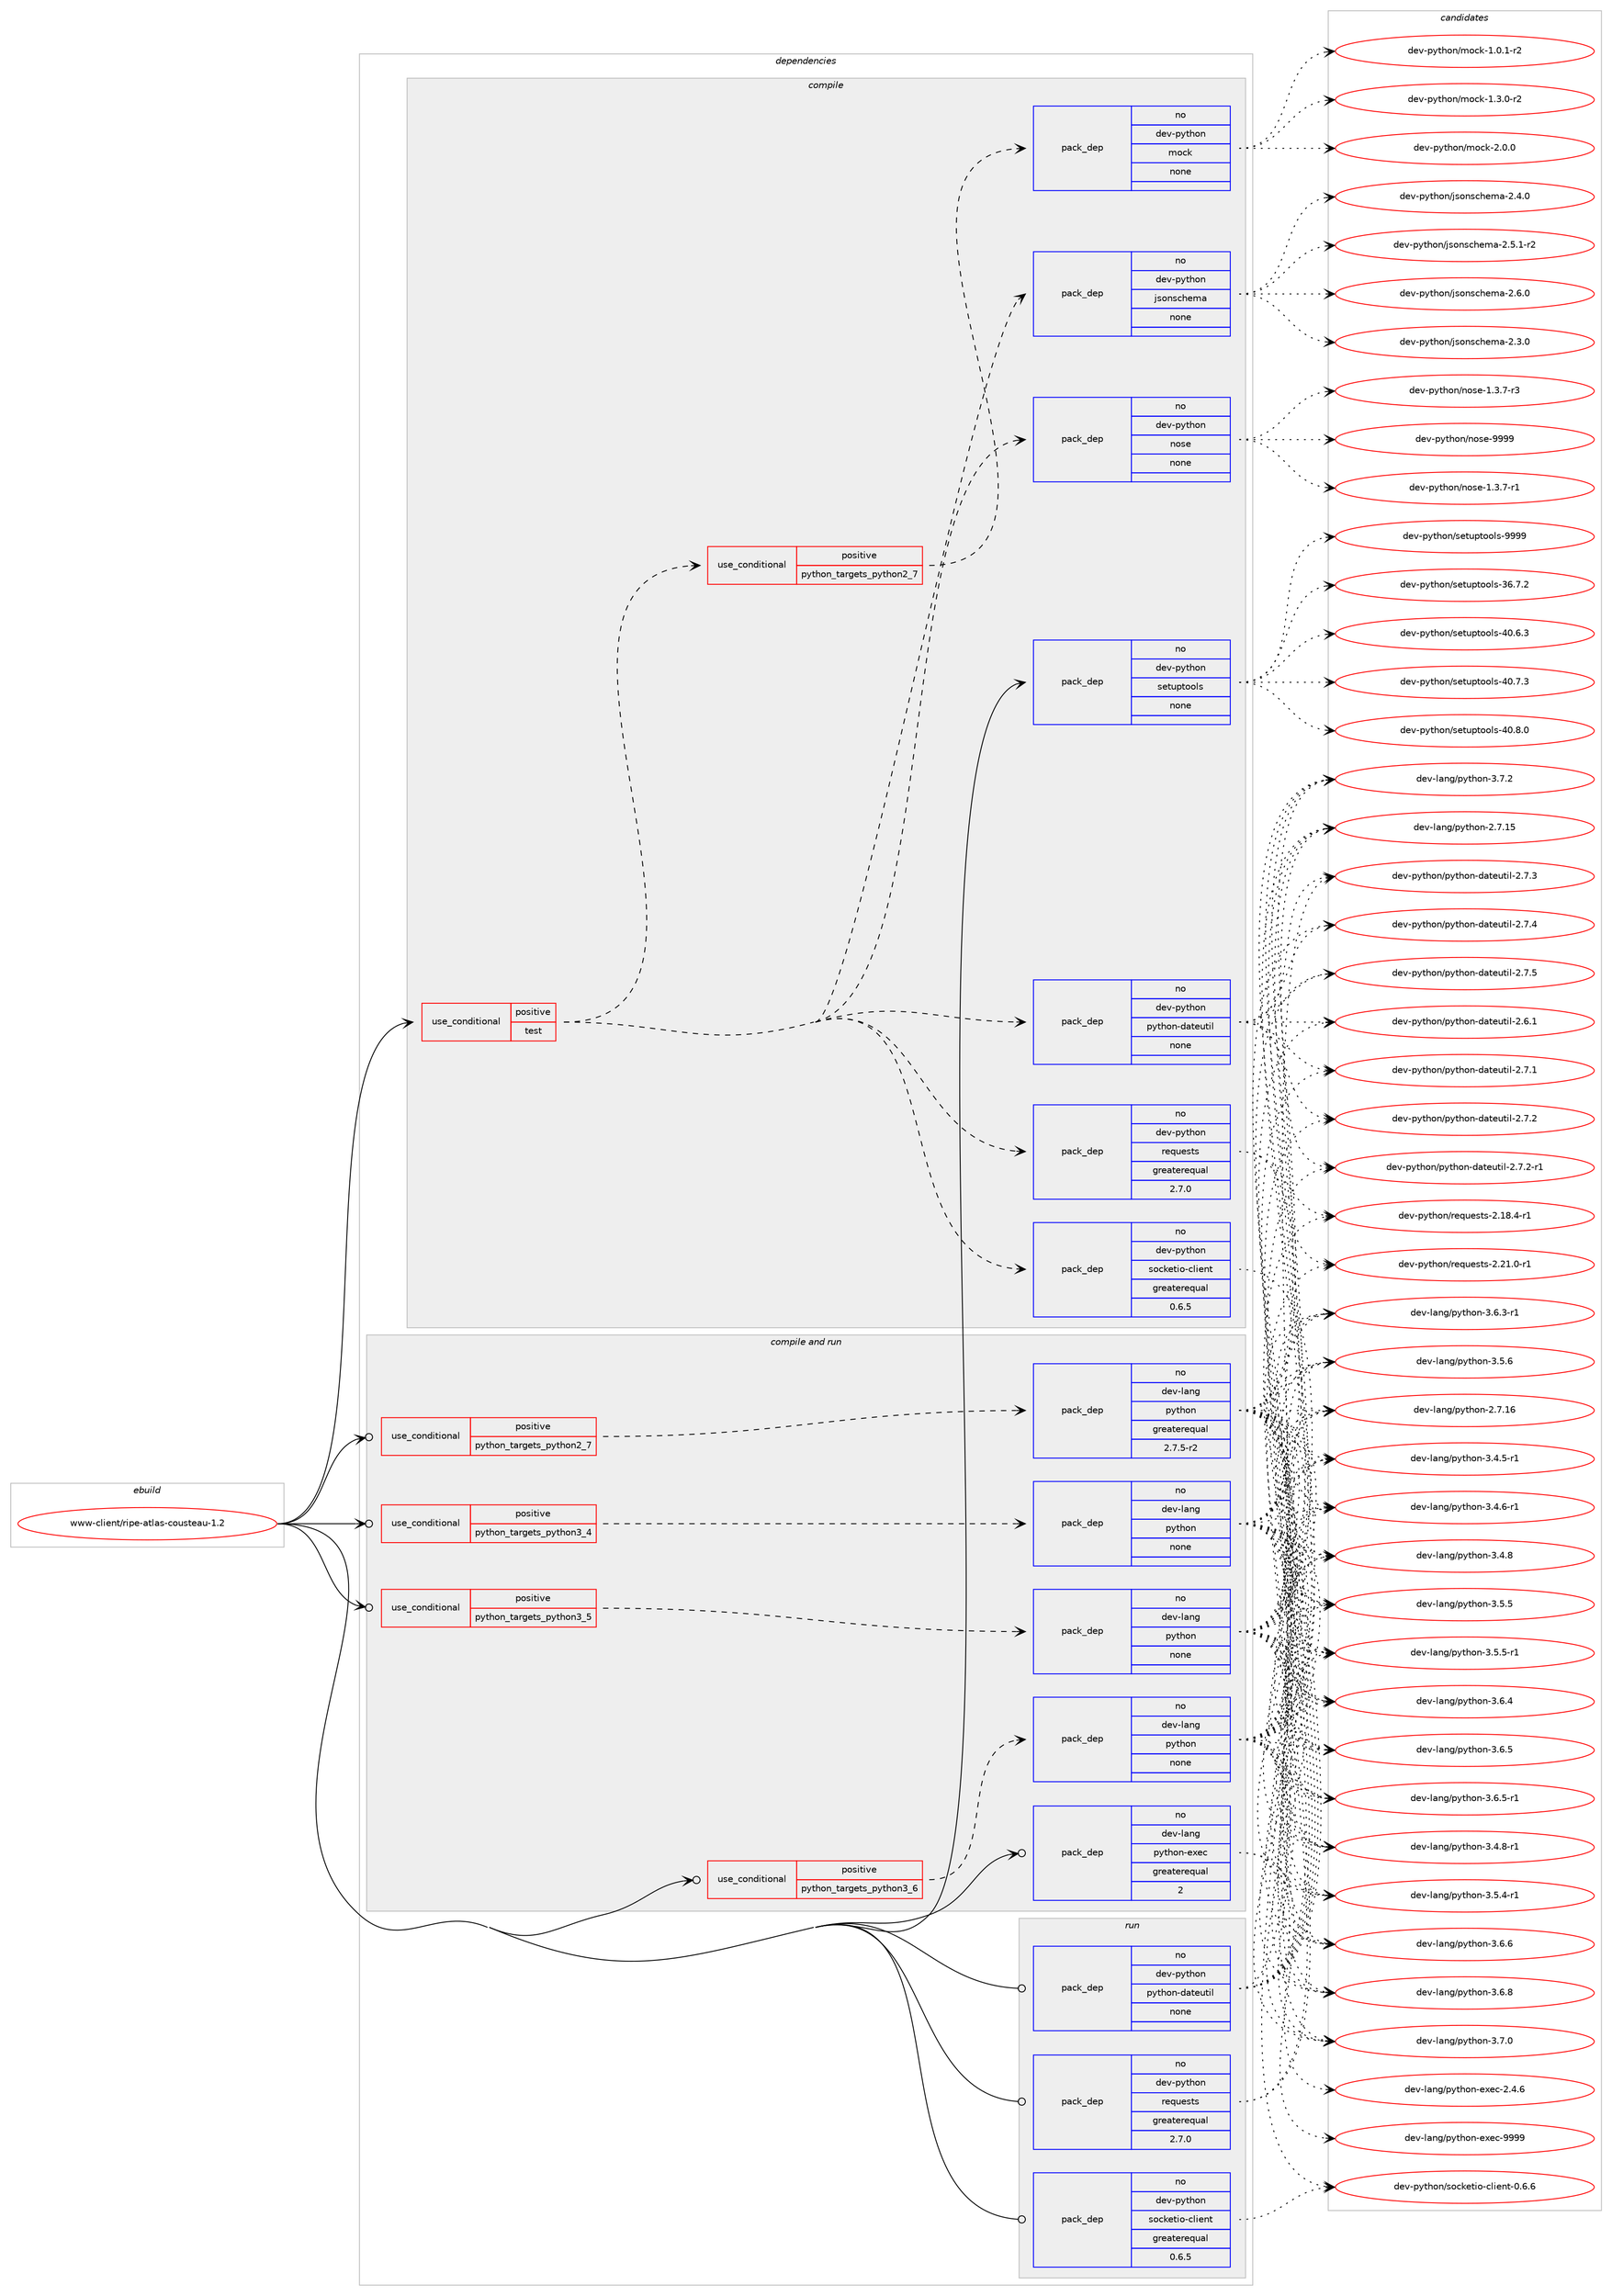 digraph prolog {

# *************
# Graph options
# *************

newrank=true;
concentrate=true;
compound=true;
graph [rankdir=LR,fontname=Helvetica,fontsize=10,ranksep=1.5];#, ranksep=2.5, nodesep=0.2];
edge  [arrowhead=vee];
node  [fontname=Helvetica,fontsize=10];

# **********
# The ebuild
# **********

subgraph cluster_leftcol {
color=gray;
rank=same;
label=<<i>ebuild</i>>;
id [label="www-client/ripe-atlas-cousteau-1.2", color=red, width=4, href="../www-client/ripe-atlas-cousteau-1.2.svg"];
}

# ****************
# The dependencies
# ****************

subgraph cluster_midcol {
color=gray;
label=<<i>dependencies</i>>;
subgraph cluster_compile {
fillcolor="#eeeeee";
style=filled;
label=<<i>compile</i>>;
subgraph cond464135 {
dependency1749591 [label=<<TABLE BORDER="0" CELLBORDER="1" CELLSPACING="0" CELLPADDING="4"><TR><TD ROWSPAN="3" CELLPADDING="10">use_conditional</TD></TR><TR><TD>positive</TD></TR><TR><TD>test</TD></TR></TABLE>>, shape=none, color=red];
subgraph pack1256195 {
dependency1749592 [label=<<TABLE BORDER="0" CELLBORDER="1" CELLSPACING="0" CELLPADDING="4" WIDTH="220"><TR><TD ROWSPAN="6" CELLPADDING="30">pack_dep</TD></TR><TR><TD WIDTH="110">no</TD></TR><TR><TD>dev-python</TD></TR><TR><TD>socketio-client</TD></TR><TR><TD>greaterequal</TD></TR><TR><TD>0.6.5</TD></TR></TABLE>>, shape=none, color=blue];
}
dependency1749591:e -> dependency1749592:w [weight=20,style="dashed",arrowhead="vee"];
subgraph pack1256196 {
dependency1749593 [label=<<TABLE BORDER="0" CELLBORDER="1" CELLSPACING="0" CELLPADDING="4" WIDTH="220"><TR><TD ROWSPAN="6" CELLPADDING="30">pack_dep</TD></TR><TR><TD WIDTH="110">no</TD></TR><TR><TD>dev-python</TD></TR><TR><TD>requests</TD></TR><TR><TD>greaterequal</TD></TR><TR><TD>2.7.0</TD></TR></TABLE>>, shape=none, color=blue];
}
dependency1749591:e -> dependency1749593:w [weight=20,style="dashed",arrowhead="vee"];
subgraph pack1256197 {
dependency1749594 [label=<<TABLE BORDER="0" CELLBORDER="1" CELLSPACING="0" CELLPADDING="4" WIDTH="220"><TR><TD ROWSPAN="6" CELLPADDING="30">pack_dep</TD></TR><TR><TD WIDTH="110">no</TD></TR><TR><TD>dev-python</TD></TR><TR><TD>python-dateutil</TD></TR><TR><TD>none</TD></TR><TR><TD></TD></TR></TABLE>>, shape=none, color=blue];
}
dependency1749591:e -> dependency1749594:w [weight=20,style="dashed",arrowhead="vee"];
subgraph pack1256198 {
dependency1749595 [label=<<TABLE BORDER="0" CELLBORDER="1" CELLSPACING="0" CELLPADDING="4" WIDTH="220"><TR><TD ROWSPAN="6" CELLPADDING="30">pack_dep</TD></TR><TR><TD WIDTH="110">no</TD></TR><TR><TD>dev-python</TD></TR><TR><TD>nose</TD></TR><TR><TD>none</TD></TR><TR><TD></TD></TR></TABLE>>, shape=none, color=blue];
}
dependency1749591:e -> dependency1749595:w [weight=20,style="dashed",arrowhead="vee"];
subgraph pack1256199 {
dependency1749596 [label=<<TABLE BORDER="0" CELLBORDER="1" CELLSPACING="0" CELLPADDING="4" WIDTH="220"><TR><TD ROWSPAN="6" CELLPADDING="30">pack_dep</TD></TR><TR><TD WIDTH="110">no</TD></TR><TR><TD>dev-python</TD></TR><TR><TD>jsonschema</TD></TR><TR><TD>none</TD></TR><TR><TD></TD></TR></TABLE>>, shape=none, color=blue];
}
dependency1749591:e -> dependency1749596:w [weight=20,style="dashed",arrowhead="vee"];
subgraph cond464136 {
dependency1749597 [label=<<TABLE BORDER="0" CELLBORDER="1" CELLSPACING="0" CELLPADDING="4"><TR><TD ROWSPAN="3" CELLPADDING="10">use_conditional</TD></TR><TR><TD>positive</TD></TR><TR><TD>python_targets_python2_7</TD></TR></TABLE>>, shape=none, color=red];
subgraph pack1256200 {
dependency1749598 [label=<<TABLE BORDER="0" CELLBORDER="1" CELLSPACING="0" CELLPADDING="4" WIDTH="220"><TR><TD ROWSPAN="6" CELLPADDING="30">pack_dep</TD></TR><TR><TD WIDTH="110">no</TD></TR><TR><TD>dev-python</TD></TR><TR><TD>mock</TD></TR><TR><TD>none</TD></TR><TR><TD></TD></TR></TABLE>>, shape=none, color=blue];
}
dependency1749597:e -> dependency1749598:w [weight=20,style="dashed",arrowhead="vee"];
}
dependency1749591:e -> dependency1749597:w [weight=20,style="dashed",arrowhead="vee"];
}
id:e -> dependency1749591:w [weight=20,style="solid",arrowhead="vee"];
subgraph pack1256201 {
dependency1749599 [label=<<TABLE BORDER="0" CELLBORDER="1" CELLSPACING="0" CELLPADDING="4" WIDTH="220"><TR><TD ROWSPAN="6" CELLPADDING="30">pack_dep</TD></TR><TR><TD WIDTH="110">no</TD></TR><TR><TD>dev-python</TD></TR><TR><TD>setuptools</TD></TR><TR><TD>none</TD></TR><TR><TD></TD></TR></TABLE>>, shape=none, color=blue];
}
id:e -> dependency1749599:w [weight=20,style="solid",arrowhead="vee"];
}
subgraph cluster_compileandrun {
fillcolor="#eeeeee";
style=filled;
label=<<i>compile and run</i>>;
subgraph cond464137 {
dependency1749600 [label=<<TABLE BORDER="0" CELLBORDER="1" CELLSPACING="0" CELLPADDING="4"><TR><TD ROWSPAN="3" CELLPADDING="10">use_conditional</TD></TR><TR><TD>positive</TD></TR><TR><TD>python_targets_python2_7</TD></TR></TABLE>>, shape=none, color=red];
subgraph pack1256202 {
dependency1749601 [label=<<TABLE BORDER="0" CELLBORDER="1" CELLSPACING="0" CELLPADDING="4" WIDTH="220"><TR><TD ROWSPAN="6" CELLPADDING="30">pack_dep</TD></TR><TR><TD WIDTH="110">no</TD></TR><TR><TD>dev-lang</TD></TR><TR><TD>python</TD></TR><TR><TD>greaterequal</TD></TR><TR><TD>2.7.5-r2</TD></TR></TABLE>>, shape=none, color=blue];
}
dependency1749600:e -> dependency1749601:w [weight=20,style="dashed",arrowhead="vee"];
}
id:e -> dependency1749600:w [weight=20,style="solid",arrowhead="odotvee"];
subgraph cond464138 {
dependency1749602 [label=<<TABLE BORDER="0" CELLBORDER="1" CELLSPACING="0" CELLPADDING="4"><TR><TD ROWSPAN="3" CELLPADDING="10">use_conditional</TD></TR><TR><TD>positive</TD></TR><TR><TD>python_targets_python3_4</TD></TR></TABLE>>, shape=none, color=red];
subgraph pack1256203 {
dependency1749603 [label=<<TABLE BORDER="0" CELLBORDER="1" CELLSPACING="0" CELLPADDING="4" WIDTH="220"><TR><TD ROWSPAN="6" CELLPADDING="30">pack_dep</TD></TR><TR><TD WIDTH="110">no</TD></TR><TR><TD>dev-lang</TD></TR><TR><TD>python</TD></TR><TR><TD>none</TD></TR><TR><TD></TD></TR></TABLE>>, shape=none, color=blue];
}
dependency1749602:e -> dependency1749603:w [weight=20,style="dashed",arrowhead="vee"];
}
id:e -> dependency1749602:w [weight=20,style="solid",arrowhead="odotvee"];
subgraph cond464139 {
dependency1749604 [label=<<TABLE BORDER="0" CELLBORDER="1" CELLSPACING="0" CELLPADDING="4"><TR><TD ROWSPAN="3" CELLPADDING="10">use_conditional</TD></TR><TR><TD>positive</TD></TR><TR><TD>python_targets_python3_5</TD></TR></TABLE>>, shape=none, color=red];
subgraph pack1256204 {
dependency1749605 [label=<<TABLE BORDER="0" CELLBORDER="1" CELLSPACING="0" CELLPADDING="4" WIDTH="220"><TR><TD ROWSPAN="6" CELLPADDING="30">pack_dep</TD></TR><TR><TD WIDTH="110">no</TD></TR><TR><TD>dev-lang</TD></TR><TR><TD>python</TD></TR><TR><TD>none</TD></TR><TR><TD></TD></TR></TABLE>>, shape=none, color=blue];
}
dependency1749604:e -> dependency1749605:w [weight=20,style="dashed",arrowhead="vee"];
}
id:e -> dependency1749604:w [weight=20,style="solid",arrowhead="odotvee"];
subgraph cond464140 {
dependency1749606 [label=<<TABLE BORDER="0" CELLBORDER="1" CELLSPACING="0" CELLPADDING="4"><TR><TD ROWSPAN="3" CELLPADDING="10">use_conditional</TD></TR><TR><TD>positive</TD></TR><TR><TD>python_targets_python3_6</TD></TR></TABLE>>, shape=none, color=red];
subgraph pack1256205 {
dependency1749607 [label=<<TABLE BORDER="0" CELLBORDER="1" CELLSPACING="0" CELLPADDING="4" WIDTH="220"><TR><TD ROWSPAN="6" CELLPADDING="30">pack_dep</TD></TR><TR><TD WIDTH="110">no</TD></TR><TR><TD>dev-lang</TD></TR><TR><TD>python</TD></TR><TR><TD>none</TD></TR><TR><TD></TD></TR></TABLE>>, shape=none, color=blue];
}
dependency1749606:e -> dependency1749607:w [weight=20,style="dashed",arrowhead="vee"];
}
id:e -> dependency1749606:w [weight=20,style="solid",arrowhead="odotvee"];
subgraph pack1256206 {
dependency1749608 [label=<<TABLE BORDER="0" CELLBORDER="1" CELLSPACING="0" CELLPADDING="4" WIDTH="220"><TR><TD ROWSPAN="6" CELLPADDING="30">pack_dep</TD></TR><TR><TD WIDTH="110">no</TD></TR><TR><TD>dev-lang</TD></TR><TR><TD>python-exec</TD></TR><TR><TD>greaterequal</TD></TR><TR><TD>2</TD></TR></TABLE>>, shape=none, color=blue];
}
id:e -> dependency1749608:w [weight=20,style="solid",arrowhead="odotvee"];
}
subgraph cluster_run {
fillcolor="#eeeeee";
style=filled;
label=<<i>run</i>>;
subgraph pack1256207 {
dependency1749609 [label=<<TABLE BORDER="0" CELLBORDER="1" CELLSPACING="0" CELLPADDING="4" WIDTH="220"><TR><TD ROWSPAN="6" CELLPADDING="30">pack_dep</TD></TR><TR><TD WIDTH="110">no</TD></TR><TR><TD>dev-python</TD></TR><TR><TD>python-dateutil</TD></TR><TR><TD>none</TD></TR><TR><TD></TD></TR></TABLE>>, shape=none, color=blue];
}
id:e -> dependency1749609:w [weight=20,style="solid",arrowhead="odot"];
subgraph pack1256208 {
dependency1749610 [label=<<TABLE BORDER="0" CELLBORDER="1" CELLSPACING="0" CELLPADDING="4" WIDTH="220"><TR><TD ROWSPAN="6" CELLPADDING="30">pack_dep</TD></TR><TR><TD WIDTH="110">no</TD></TR><TR><TD>dev-python</TD></TR><TR><TD>requests</TD></TR><TR><TD>greaterequal</TD></TR><TR><TD>2.7.0</TD></TR></TABLE>>, shape=none, color=blue];
}
id:e -> dependency1749610:w [weight=20,style="solid",arrowhead="odot"];
subgraph pack1256209 {
dependency1749611 [label=<<TABLE BORDER="0" CELLBORDER="1" CELLSPACING="0" CELLPADDING="4" WIDTH="220"><TR><TD ROWSPAN="6" CELLPADDING="30">pack_dep</TD></TR><TR><TD WIDTH="110">no</TD></TR><TR><TD>dev-python</TD></TR><TR><TD>socketio-client</TD></TR><TR><TD>greaterequal</TD></TR><TR><TD>0.6.5</TD></TR></TABLE>>, shape=none, color=blue];
}
id:e -> dependency1749611:w [weight=20,style="solid",arrowhead="odot"];
}
}

# **************
# The candidates
# **************

subgraph cluster_choices {
rank=same;
color=gray;
label=<<i>candidates</i>>;

subgraph choice1256195 {
color=black;
nodesep=1;
choice1001011184511212111610411111047115111991071011161051114599108105101110116454846544654 [label="dev-python/socketio-client-0.6.6", color=red, width=4,href="../dev-python/socketio-client-0.6.6.svg"];
dependency1749592:e -> choice1001011184511212111610411111047115111991071011161051114599108105101110116454846544654:w [style=dotted,weight="100"];
}
subgraph choice1256196 {
color=black;
nodesep=1;
choice1001011184511212111610411111047114101113117101115116115455046495646524511449 [label="dev-python/requests-2.18.4-r1", color=red, width=4,href="../dev-python/requests-2.18.4-r1.svg"];
choice1001011184511212111610411111047114101113117101115116115455046504946484511449 [label="dev-python/requests-2.21.0-r1", color=red, width=4,href="../dev-python/requests-2.21.0-r1.svg"];
dependency1749593:e -> choice1001011184511212111610411111047114101113117101115116115455046495646524511449:w [style=dotted,weight="100"];
dependency1749593:e -> choice1001011184511212111610411111047114101113117101115116115455046504946484511449:w [style=dotted,weight="100"];
}
subgraph choice1256197 {
color=black;
nodesep=1;
choice10010111845112121116104111110471121211161041111104510097116101117116105108455046544649 [label="dev-python/python-dateutil-2.6.1", color=red, width=4,href="../dev-python/python-dateutil-2.6.1.svg"];
choice10010111845112121116104111110471121211161041111104510097116101117116105108455046554649 [label="dev-python/python-dateutil-2.7.1", color=red, width=4,href="../dev-python/python-dateutil-2.7.1.svg"];
choice10010111845112121116104111110471121211161041111104510097116101117116105108455046554650 [label="dev-python/python-dateutil-2.7.2", color=red, width=4,href="../dev-python/python-dateutil-2.7.2.svg"];
choice100101118451121211161041111104711212111610411111045100971161011171161051084550465546504511449 [label="dev-python/python-dateutil-2.7.2-r1", color=red, width=4,href="../dev-python/python-dateutil-2.7.2-r1.svg"];
choice10010111845112121116104111110471121211161041111104510097116101117116105108455046554651 [label="dev-python/python-dateutil-2.7.3", color=red, width=4,href="../dev-python/python-dateutil-2.7.3.svg"];
choice10010111845112121116104111110471121211161041111104510097116101117116105108455046554652 [label="dev-python/python-dateutil-2.7.4", color=red, width=4,href="../dev-python/python-dateutil-2.7.4.svg"];
choice10010111845112121116104111110471121211161041111104510097116101117116105108455046554653 [label="dev-python/python-dateutil-2.7.5", color=red, width=4,href="../dev-python/python-dateutil-2.7.5.svg"];
dependency1749594:e -> choice10010111845112121116104111110471121211161041111104510097116101117116105108455046544649:w [style=dotted,weight="100"];
dependency1749594:e -> choice10010111845112121116104111110471121211161041111104510097116101117116105108455046554649:w [style=dotted,weight="100"];
dependency1749594:e -> choice10010111845112121116104111110471121211161041111104510097116101117116105108455046554650:w [style=dotted,weight="100"];
dependency1749594:e -> choice100101118451121211161041111104711212111610411111045100971161011171161051084550465546504511449:w [style=dotted,weight="100"];
dependency1749594:e -> choice10010111845112121116104111110471121211161041111104510097116101117116105108455046554651:w [style=dotted,weight="100"];
dependency1749594:e -> choice10010111845112121116104111110471121211161041111104510097116101117116105108455046554652:w [style=dotted,weight="100"];
dependency1749594:e -> choice10010111845112121116104111110471121211161041111104510097116101117116105108455046554653:w [style=dotted,weight="100"];
}
subgraph choice1256198 {
color=black;
nodesep=1;
choice10010111845112121116104111110471101111151014549465146554511449 [label="dev-python/nose-1.3.7-r1", color=red, width=4,href="../dev-python/nose-1.3.7-r1.svg"];
choice10010111845112121116104111110471101111151014549465146554511451 [label="dev-python/nose-1.3.7-r3", color=red, width=4,href="../dev-python/nose-1.3.7-r3.svg"];
choice10010111845112121116104111110471101111151014557575757 [label="dev-python/nose-9999", color=red, width=4,href="../dev-python/nose-9999.svg"];
dependency1749595:e -> choice10010111845112121116104111110471101111151014549465146554511449:w [style=dotted,weight="100"];
dependency1749595:e -> choice10010111845112121116104111110471101111151014549465146554511451:w [style=dotted,weight="100"];
dependency1749595:e -> choice10010111845112121116104111110471101111151014557575757:w [style=dotted,weight="100"];
}
subgraph choice1256199 {
color=black;
nodesep=1;
choice10010111845112121116104111110471061151111101159910410110997455046514648 [label="dev-python/jsonschema-2.3.0", color=red, width=4,href="../dev-python/jsonschema-2.3.0.svg"];
choice10010111845112121116104111110471061151111101159910410110997455046524648 [label="dev-python/jsonschema-2.4.0", color=red, width=4,href="../dev-python/jsonschema-2.4.0.svg"];
choice100101118451121211161041111104710611511111011599104101109974550465346494511450 [label="dev-python/jsonschema-2.5.1-r2", color=red, width=4,href="../dev-python/jsonschema-2.5.1-r2.svg"];
choice10010111845112121116104111110471061151111101159910410110997455046544648 [label="dev-python/jsonschema-2.6.0", color=red, width=4,href="../dev-python/jsonschema-2.6.0.svg"];
dependency1749596:e -> choice10010111845112121116104111110471061151111101159910410110997455046514648:w [style=dotted,weight="100"];
dependency1749596:e -> choice10010111845112121116104111110471061151111101159910410110997455046524648:w [style=dotted,weight="100"];
dependency1749596:e -> choice100101118451121211161041111104710611511111011599104101109974550465346494511450:w [style=dotted,weight="100"];
dependency1749596:e -> choice10010111845112121116104111110471061151111101159910410110997455046544648:w [style=dotted,weight="100"];
}
subgraph choice1256200 {
color=black;
nodesep=1;
choice1001011184511212111610411111047109111991074549464846494511450 [label="dev-python/mock-1.0.1-r2", color=red, width=4,href="../dev-python/mock-1.0.1-r2.svg"];
choice1001011184511212111610411111047109111991074549465146484511450 [label="dev-python/mock-1.3.0-r2", color=red, width=4,href="../dev-python/mock-1.3.0-r2.svg"];
choice100101118451121211161041111104710911199107455046484648 [label="dev-python/mock-2.0.0", color=red, width=4,href="../dev-python/mock-2.0.0.svg"];
dependency1749598:e -> choice1001011184511212111610411111047109111991074549464846494511450:w [style=dotted,weight="100"];
dependency1749598:e -> choice1001011184511212111610411111047109111991074549465146484511450:w [style=dotted,weight="100"];
dependency1749598:e -> choice100101118451121211161041111104710911199107455046484648:w [style=dotted,weight="100"];
}
subgraph choice1256201 {
color=black;
nodesep=1;
choice100101118451121211161041111104711510111611711211611111110811545515446554650 [label="dev-python/setuptools-36.7.2", color=red, width=4,href="../dev-python/setuptools-36.7.2.svg"];
choice100101118451121211161041111104711510111611711211611111110811545524846544651 [label="dev-python/setuptools-40.6.3", color=red, width=4,href="../dev-python/setuptools-40.6.3.svg"];
choice100101118451121211161041111104711510111611711211611111110811545524846554651 [label="dev-python/setuptools-40.7.3", color=red, width=4,href="../dev-python/setuptools-40.7.3.svg"];
choice100101118451121211161041111104711510111611711211611111110811545524846564648 [label="dev-python/setuptools-40.8.0", color=red, width=4,href="../dev-python/setuptools-40.8.0.svg"];
choice10010111845112121116104111110471151011161171121161111111081154557575757 [label="dev-python/setuptools-9999", color=red, width=4,href="../dev-python/setuptools-9999.svg"];
dependency1749599:e -> choice100101118451121211161041111104711510111611711211611111110811545515446554650:w [style=dotted,weight="100"];
dependency1749599:e -> choice100101118451121211161041111104711510111611711211611111110811545524846544651:w [style=dotted,weight="100"];
dependency1749599:e -> choice100101118451121211161041111104711510111611711211611111110811545524846554651:w [style=dotted,weight="100"];
dependency1749599:e -> choice100101118451121211161041111104711510111611711211611111110811545524846564648:w [style=dotted,weight="100"];
dependency1749599:e -> choice10010111845112121116104111110471151011161171121161111111081154557575757:w [style=dotted,weight="100"];
}
subgraph choice1256202 {
color=black;
nodesep=1;
choice10010111845108971101034711212111610411111045504655464953 [label="dev-lang/python-2.7.15", color=red, width=4,href="../dev-lang/python-2.7.15.svg"];
choice10010111845108971101034711212111610411111045504655464954 [label="dev-lang/python-2.7.16", color=red, width=4,href="../dev-lang/python-2.7.16.svg"];
choice1001011184510897110103471121211161041111104551465246534511449 [label="dev-lang/python-3.4.5-r1", color=red, width=4,href="../dev-lang/python-3.4.5-r1.svg"];
choice1001011184510897110103471121211161041111104551465246544511449 [label="dev-lang/python-3.4.6-r1", color=red, width=4,href="../dev-lang/python-3.4.6-r1.svg"];
choice100101118451089711010347112121116104111110455146524656 [label="dev-lang/python-3.4.8", color=red, width=4,href="../dev-lang/python-3.4.8.svg"];
choice1001011184510897110103471121211161041111104551465246564511449 [label="dev-lang/python-3.4.8-r1", color=red, width=4,href="../dev-lang/python-3.4.8-r1.svg"];
choice1001011184510897110103471121211161041111104551465346524511449 [label="dev-lang/python-3.5.4-r1", color=red, width=4,href="../dev-lang/python-3.5.4-r1.svg"];
choice100101118451089711010347112121116104111110455146534653 [label="dev-lang/python-3.5.5", color=red, width=4,href="../dev-lang/python-3.5.5.svg"];
choice1001011184510897110103471121211161041111104551465346534511449 [label="dev-lang/python-3.5.5-r1", color=red, width=4,href="../dev-lang/python-3.5.5-r1.svg"];
choice100101118451089711010347112121116104111110455146534654 [label="dev-lang/python-3.5.6", color=red, width=4,href="../dev-lang/python-3.5.6.svg"];
choice1001011184510897110103471121211161041111104551465446514511449 [label="dev-lang/python-3.6.3-r1", color=red, width=4,href="../dev-lang/python-3.6.3-r1.svg"];
choice100101118451089711010347112121116104111110455146544652 [label="dev-lang/python-3.6.4", color=red, width=4,href="../dev-lang/python-3.6.4.svg"];
choice100101118451089711010347112121116104111110455146544653 [label="dev-lang/python-3.6.5", color=red, width=4,href="../dev-lang/python-3.6.5.svg"];
choice1001011184510897110103471121211161041111104551465446534511449 [label="dev-lang/python-3.6.5-r1", color=red, width=4,href="../dev-lang/python-3.6.5-r1.svg"];
choice100101118451089711010347112121116104111110455146544654 [label="dev-lang/python-3.6.6", color=red, width=4,href="../dev-lang/python-3.6.6.svg"];
choice100101118451089711010347112121116104111110455146544656 [label="dev-lang/python-3.6.8", color=red, width=4,href="../dev-lang/python-3.6.8.svg"];
choice100101118451089711010347112121116104111110455146554648 [label="dev-lang/python-3.7.0", color=red, width=4,href="../dev-lang/python-3.7.0.svg"];
choice100101118451089711010347112121116104111110455146554650 [label="dev-lang/python-3.7.2", color=red, width=4,href="../dev-lang/python-3.7.2.svg"];
dependency1749601:e -> choice10010111845108971101034711212111610411111045504655464953:w [style=dotted,weight="100"];
dependency1749601:e -> choice10010111845108971101034711212111610411111045504655464954:w [style=dotted,weight="100"];
dependency1749601:e -> choice1001011184510897110103471121211161041111104551465246534511449:w [style=dotted,weight="100"];
dependency1749601:e -> choice1001011184510897110103471121211161041111104551465246544511449:w [style=dotted,weight="100"];
dependency1749601:e -> choice100101118451089711010347112121116104111110455146524656:w [style=dotted,weight="100"];
dependency1749601:e -> choice1001011184510897110103471121211161041111104551465246564511449:w [style=dotted,weight="100"];
dependency1749601:e -> choice1001011184510897110103471121211161041111104551465346524511449:w [style=dotted,weight="100"];
dependency1749601:e -> choice100101118451089711010347112121116104111110455146534653:w [style=dotted,weight="100"];
dependency1749601:e -> choice1001011184510897110103471121211161041111104551465346534511449:w [style=dotted,weight="100"];
dependency1749601:e -> choice100101118451089711010347112121116104111110455146534654:w [style=dotted,weight="100"];
dependency1749601:e -> choice1001011184510897110103471121211161041111104551465446514511449:w [style=dotted,weight="100"];
dependency1749601:e -> choice100101118451089711010347112121116104111110455146544652:w [style=dotted,weight="100"];
dependency1749601:e -> choice100101118451089711010347112121116104111110455146544653:w [style=dotted,weight="100"];
dependency1749601:e -> choice1001011184510897110103471121211161041111104551465446534511449:w [style=dotted,weight="100"];
dependency1749601:e -> choice100101118451089711010347112121116104111110455146544654:w [style=dotted,weight="100"];
dependency1749601:e -> choice100101118451089711010347112121116104111110455146544656:w [style=dotted,weight="100"];
dependency1749601:e -> choice100101118451089711010347112121116104111110455146554648:w [style=dotted,weight="100"];
dependency1749601:e -> choice100101118451089711010347112121116104111110455146554650:w [style=dotted,weight="100"];
}
subgraph choice1256203 {
color=black;
nodesep=1;
choice10010111845108971101034711212111610411111045504655464953 [label="dev-lang/python-2.7.15", color=red, width=4,href="../dev-lang/python-2.7.15.svg"];
choice10010111845108971101034711212111610411111045504655464954 [label="dev-lang/python-2.7.16", color=red, width=4,href="../dev-lang/python-2.7.16.svg"];
choice1001011184510897110103471121211161041111104551465246534511449 [label="dev-lang/python-3.4.5-r1", color=red, width=4,href="../dev-lang/python-3.4.5-r1.svg"];
choice1001011184510897110103471121211161041111104551465246544511449 [label="dev-lang/python-3.4.6-r1", color=red, width=4,href="../dev-lang/python-3.4.6-r1.svg"];
choice100101118451089711010347112121116104111110455146524656 [label="dev-lang/python-3.4.8", color=red, width=4,href="../dev-lang/python-3.4.8.svg"];
choice1001011184510897110103471121211161041111104551465246564511449 [label="dev-lang/python-3.4.8-r1", color=red, width=4,href="../dev-lang/python-3.4.8-r1.svg"];
choice1001011184510897110103471121211161041111104551465346524511449 [label="dev-lang/python-3.5.4-r1", color=red, width=4,href="../dev-lang/python-3.5.4-r1.svg"];
choice100101118451089711010347112121116104111110455146534653 [label="dev-lang/python-3.5.5", color=red, width=4,href="../dev-lang/python-3.5.5.svg"];
choice1001011184510897110103471121211161041111104551465346534511449 [label="dev-lang/python-3.5.5-r1", color=red, width=4,href="../dev-lang/python-3.5.5-r1.svg"];
choice100101118451089711010347112121116104111110455146534654 [label="dev-lang/python-3.5.6", color=red, width=4,href="../dev-lang/python-3.5.6.svg"];
choice1001011184510897110103471121211161041111104551465446514511449 [label="dev-lang/python-3.6.3-r1", color=red, width=4,href="../dev-lang/python-3.6.3-r1.svg"];
choice100101118451089711010347112121116104111110455146544652 [label="dev-lang/python-3.6.4", color=red, width=4,href="../dev-lang/python-3.6.4.svg"];
choice100101118451089711010347112121116104111110455146544653 [label="dev-lang/python-3.6.5", color=red, width=4,href="../dev-lang/python-3.6.5.svg"];
choice1001011184510897110103471121211161041111104551465446534511449 [label="dev-lang/python-3.6.5-r1", color=red, width=4,href="../dev-lang/python-3.6.5-r1.svg"];
choice100101118451089711010347112121116104111110455146544654 [label="dev-lang/python-3.6.6", color=red, width=4,href="../dev-lang/python-3.6.6.svg"];
choice100101118451089711010347112121116104111110455146544656 [label="dev-lang/python-3.6.8", color=red, width=4,href="../dev-lang/python-3.6.8.svg"];
choice100101118451089711010347112121116104111110455146554648 [label="dev-lang/python-3.7.0", color=red, width=4,href="../dev-lang/python-3.7.0.svg"];
choice100101118451089711010347112121116104111110455146554650 [label="dev-lang/python-3.7.2", color=red, width=4,href="../dev-lang/python-3.7.2.svg"];
dependency1749603:e -> choice10010111845108971101034711212111610411111045504655464953:w [style=dotted,weight="100"];
dependency1749603:e -> choice10010111845108971101034711212111610411111045504655464954:w [style=dotted,weight="100"];
dependency1749603:e -> choice1001011184510897110103471121211161041111104551465246534511449:w [style=dotted,weight="100"];
dependency1749603:e -> choice1001011184510897110103471121211161041111104551465246544511449:w [style=dotted,weight="100"];
dependency1749603:e -> choice100101118451089711010347112121116104111110455146524656:w [style=dotted,weight="100"];
dependency1749603:e -> choice1001011184510897110103471121211161041111104551465246564511449:w [style=dotted,weight="100"];
dependency1749603:e -> choice1001011184510897110103471121211161041111104551465346524511449:w [style=dotted,weight="100"];
dependency1749603:e -> choice100101118451089711010347112121116104111110455146534653:w [style=dotted,weight="100"];
dependency1749603:e -> choice1001011184510897110103471121211161041111104551465346534511449:w [style=dotted,weight="100"];
dependency1749603:e -> choice100101118451089711010347112121116104111110455146534654:w [style=dotted,weight="100"];
dependency1749603:e -> choice1001011184510897110103471121211161041111104551465446514511449:w [style=dotted,weight="100"];
dependency1749603:e -> choice100101118451089711010347112121116104111110455146544652:w [style=dotted,weight="100"];
dependency1749603:e -> choice100101118451089711010347112121116104111110455146544653:w [style=dotted,weight="100"];
dependency1749603:e -> choice1001011184510897110103471121211161041111104551465446534511449:w [style=dotted,weight="100"];
dependency1749603:e -> choice100101118451089711010347112121116104111110455146544654:w [style=dotted,weight="100"];
dependency1749603:e -> choice100101118451089711010347112121116104111110455146544656:w [style=dotted,weight="100"];
dependency1749603:e -> choice100101118451089711010347112121116104111110455146554648:w [style=dotted,weight="100"];
dependency1749603:e -> choice100101118451089711010347112121116104111110455146554650:w [style=dotted,weight="100"];
}
subgraph choice1256204 {
color=black;
nodesep=1;
choice10010111845108971101034711212111610411111045504655464953 [label="dev-lang/python-2.7.15", color=red, width=4,href="../dev-lang/python-2.7.15.svg"];
choice10010111845108971101034711212111610411111045504655464954 [label="dev-lang/python-2.7.16", color=red, width=4,href="../dev-lang/python-2.7.16.svg"];
choice1001011184510897110103471121211161041111104551465246534511449 [label="dev-lang/python-3.4.5-r1", color=red, width=4,href="../dev-lang/python-3.4.5-r1.svg"];
choice1001011184510897110103471121211161041111104551465246544511449 [label="dev-lang/python-3.4.6-r1", color=red, width=4,href="../dev-lang/python-3.4.6-r1.svg"];
choice100101118451089711010347112121116104111110455146524656 [label="dev-lang/python-3.4.8", color=red, width=4,href="../dev-lang/python-3.4.8.svg"];
choice1001011184510897110103471121211161041111104551465246564511449 [label="dev-lang/python-3.4.8-r1", color=red, width=4,href="../dev-lang/python-3.4.8-r1.svg"];
choice1001011184510897110103471121211161041111104551465346524511449 [label="dev-lang/python-3.5.4-r1", color=red, width=4,href="../dev-lang/python-3.5.4-r1.svg"];
choice100101118451089711010347112121116104111110455146534653 [label="dev-lang/python-3.5.5", color=red, width=4,href="../dev-lang/python-3.5.5.svg"];
choice1001011184510897110103471121211161041111104551465346534511449 [label="dev-lang/python-3.5.5-r1", color=red, width=4,href="../dev-lang/python-3.5.5-r1.svg"];
choice100101118451089711010347112121116104111110455146534654 [label="dev-lang/python-3.5.6", color=red, width=4,href="../dev-lang/python-3.5.6.svg"];
choice1001011184510897110103471121211161041111104551465446514511449 [label="dev-lang/python-3.6.3-r1", color=red, width=4,href="../dev-lang/python-3.6.3-r1.svg"];
choice100101118451089711010347112121116104111110455146544652 [label="dev-lang/python-3.6.4", color=red, width=4,href="../dev-lang/python-3.6.4.svg"];
choice100101118451089711010347112121116104111110455146544653 [label="dev-lang/python-3.6.5", color=red, width=4,href="../dev-lang/python-3.6.5.svg"];
choice1001011184510897110103471121211161041111104551465446534511449 [label="dev-lang/python-3.6.5-r1", color=red, width=4,href="../dev-lang/python-3.6.5-r1.svg"];
choice100101118451089711010347112121116104111110455146544654 [label="dev-lang/python-3.6.6", color=red, width=4,href="../dev-lang/python-3.6.6.svg"];
choice100101118451089711010347112121116104111110455146544656 [label="dev-lang/python-3.6.8", color=red, width=4,href="../dev-lang/python-3.6.8.svg"];
choice100101118451089711010347112121116104111110455146554648 [label="dev-lang/python-3.7.0", color=red, width=4,href="../dev-lang/python-3.7.0.svg"];
choice100101118451089711010347112121116104111110455146554650 [label="dev-lang/python-3.7.2", color=red, width=4,href="../dev-lang/python-3.7.2.svg"];
dependency1749605:e -> choice10010111845108971101034711212111610411111045504655464953:w [style=dotted,weight="100"];
dependency1749605:e -> choice10010111845108971101034711212111610411111045504655464954:w [style=dotted,weight="100"];
dependency1749605:e -> choice1001011184510897110103471121211161041111104551465246534511449:w [style=dotted,weight="100"];
dependency1749605:e -> choice1001011184510897110103471121211161041111104551465246544511449:w [style=dotted,weight="100"];
dependency1749605:e -> choice100101118451089711010347112121116104111110455146524656:w [style=dotted,weight="100"];
dependency1749605:e -> choice1001011184510897110103471121211161041111104551465246564511449:w [style=dotted,weight="100"];
dependency1749605:e -> choice1001011184510897110103471121211161041111104551465346524511449:w [style=dotted,weight="100"];
dependency1749605:e -> choice100101118451089711010347112121116104111110455146534653:w [style=dotted,weight="100"];
dependency1749605:e -> choice1001011184510897110103471121211161041111104551465346534511449:w [style=dotted,weight="100"];
dependency1749605:e -> choice100101118451089711010347112121116104111110455146534654:w [style=dotted,weight="100"];
dependency1749605:e -> choice1001011184510897110103471121211161041111104551465446514511449:w [style=dotted,weight="100"];
dependency1749605:e -> choice100101118451089711010347112121116104111110455146544652:w [style=dotted,weight="100"];
dependency1749605:e -> choice100101118451089711010347112121116104111110455146544653:w [style=dotted,weight="100"];
dependency1749605:e -> choice1001011184510897110103471121211161041111104551465446534511449:w [style=dotted,weight="100"];
dependency1749605:e -> choice100101118451089711010347112121116104111110455146544654:w [style=dotted,weight="100"];
dependency1749605:e -> choice100101118451089711010347112121116104111110455146544656:w [style=dotted,weight="100"];
dependency1749605:e -> choice100101118451089711010347112121116104111110455146554648:w [style=dotted,weight="100"];
dependency1749605:e -> choice100101118451089711010347112121116104111110455146554650:w [style=dotted,weight="100"];
}
subgraph choice1256205 {
color=black;
nodesep=1;
choice10010111845108971101034711212111610411111045504655464953 [label="dev-lang/python-2.7.15", color=red, width=4,href="../dev-lang/python-2.7.15.svg"];
choice10010111845108971101034711212111610411111045504655464954 [label="dev-lang/python-2.7.16", color=red, width=4,href="../dev-lang/python-2.7.16.svg"];
choice1001011184510897110103471121211161041111104551465246534511449 [label="dev-lang/python-3.4.5-r1", color=red, width=4,href="../dev-lang/python-3.4.5-r1.svg"];
choice1001011184510897110103471121211161041111104551465246544511449 [label="dev-lang/python-3.4.6-r1", color=red, width=4,href="../dev-lang/python-3.4.6-r1.svg"];
choice100101118451089711010347112121116104111110455146524656 [label="dev-lang/python-3.4.8", color=red, width=4,href="../dev-lang/python-3.4.8.svg"];
choice1001011184510897110103471121211161041111104551465246564511449 [label="dev-lang/python-3.4.8-r1", color=red, width=4,href="../dev-lang/python-3.4.8-r1.svg"];
choice1001011184510897110103471121211161041111104551465346524511449 [label="dev-lang/python-3.5.4-r1", color=red, width=4,href="../dev-lang/python-3.5.4-r1.svg"];
choice100101118451089711010347112121116104111110455146534653 [label="dev-lang/python-3.5.5", color=red, width=4,href="../dev-lang/python-3.5.5.svg"];
choice1001011184510897110103471121211161041111104551465346534511449 [label="dev-lang/python-3.5.5-r1", color=red, width=4,href="../dev-lang/python-3.5.5-r1.svg"];
choice100101118451089711010347112121116104111110455146534654 [label="dev-lang/python-3.5.6", color=red, width=4,href="../dev-lang/python-3.5.6.svg"];
choice1001011184510897110103471121211161041111104551465446514511449 [label="dev-lang/python-3.6.3-r1", color=red, width=4,href="../dev-lang/python-3.6.3-r1.svg"];
choice100101118451089711010347112121116104111110455146544652 [label="dev-lang/python-3.6.4", color=red, width=4,href="../dev-lang/python-3.6.4.svg"];
choice100101118451089711010347112121116104111110455146544653 [label="dev-lang/python-3.6.5", color=red, width=4,href="../dev-lang/python-3.6.5.svg"];
choice1001011184510897110103471121211161041111104551465446534511449 [label="dev-lang/python-3.6.5-r1", color=red, width=4,href="../dev-lang/python-3.6.5-r1.svg"];
choice100101118451089711010347112121116104111110455146544654 [label="dev-lang/python-3.6.6", color=red, width=4,href="../dev-lang/python-3.6.6.svg"];
choice100101118451089711010347112121116104111110455146544656 [label="dev-lang/python-3.6.8", color=red, width=4,href="../dev-lang/python-3.6.8.svg"];
choice100101118451089711010347112121116104111110455146554648 [label="dev-lang/python-3.7.0", color=red, width=4,href="../dev-lang/python-3.7.0.svg"];
choice100101118451089711010347112121116104111110455146554650 [label="dev-lang/python-3.7.2", color=red, width=4,href="../dev-lang/python-3.7.2.svg"];
dependency1749607:e -> choice10010111845108971101034711212111610411111045504655464953:w [style=dotted,weight="100"];
dependency1749607:e -> choice10010111845108971101034711212111610411111045504655464954:w [style=dotted,weight="100"];
dependency1749607:e -> choice1001011184510897110103471121211161041111104551465246534511449:w [style=dotted,weight="100"];
dependency1749607:e -> choice1001011184510897110103471121211161041111104551465246544511449:w [style=dotted,weight="100"];
dependency1749607:e -> choice100101118451089711010347112121116104111110455146524656:w [style=dotted,weight="100"];
dependency1749607:e -> choice1001011184510897110103471121211161041111104551465246564511449:w [style=dotted,weight="100"];
dependency1749607:e -> choice1001011184510897110103471121211161041111104551465346524511449:w [style=dotted,weight="100"];
dependency1749607:e -> choice100101118451089711010347112121116104111110455146534653:w [style=dotted,weight="100"];
dependency1749607:e -> choice1001011184510897110103471121211161041111104551465346534511449:w [style=dotted,weight="100"];
dependency1749607:e -> choice100101118451089711010347112121116104111110455146534654:w [style=dotted,weight="100"];
dependency1749607:e -> choice1001011184510897110103471121211161041111104551465446514511449:w [style=dotted,weight="100"];
dependency1749607:e -> choice100101118451089711010347112121116104111110455146544652:w [style=dotted,weight="100"];
dependency1749607:e -> choice100101118451089711010347112121116104111110455146544653:w [style=dotted,weight="100"];
dependency1749607:e -> choice1001011184510897110103471121211161041111104551465446534511449:w [style=dotted,weight="100"];
dependency1749607:e -> choice100101118451089711010347112121116104111110455146544654:w [style=dotted,weight="100"];
dependency1749607:e -> choice100101118451089711010347112121116104111110455146544656:w [style=dotted,weight="100"];
dependency1749607:e -> choice100101118451089711010347112121116104111110455146554648:w [style=dotted,weight="100"];
dependency1749607:e -> choice100101118451089711010347112121116104111110455146554650:w [style=dotted,weight="100"];
}
subgraph choice1256206 {
color=black;
nodesep=1;
choice1001011184510897110103471121211161041111104510112010199455046524654 [label="dev-lang/python-exec-2.4.6", color=red, width=4,href="../dev-lang/python-exec-2.4.6.svg"];
choice10010111845108971101034711212111610411111045101120101994557575757 [label="dev-lang/python-exec-9999", color=red, width=4,href="../dev-lang/python-exec-9999.svg"];
dependency1749608:e -> choice1001011184510897110103471121211161041111104510112010199455046524654:w [style=dotted,weight="100"];
dependency1749608:e -> choice10010111845108971101034711212111610411111045101120101994557575757:w [style=dotted,weight="100"];
}
subgraph choice1256207 {
color=black;
nodesep=1;
choice10010111845112121116104111110471121211161041111104510097116101117116105108455046544649 [label="dev-python/python-dateutil-2.6.1", color=red, width=4,href="../dev-python/python-dateutil-2.6.1.svg"];
choice10010111845112121116104111110471121211161041111104510097116101117116105108455046554649 [label="dev-python/python-dateutil-2.7.1", color=red, width=4,href="../dev-python/python-dateutil-2.7.1.svg"];
choice10010111845112121116104111110471121211161041111104510097116101117116105108455046554650 [label="dev-python/python-dateutil-2.7.2", color=red, width=4,href="../dev-python/python-dateutil-2.7.2.svg"];
choice100101118451121211161041111104711212111610411111045100971161011171161051084550465546504511449 [label="dev-python/python-dateutil-2.7.2-r1", color=red, width=4,href="../dev-python/python-dateutil-2.7.2-r1.svg"];
choice10010111845112121116104111110471121211161041111104510097116101117116105108455046554651 [label="dev-python/python-dateutil-2.7.3", color=red, width=4,href="../dev-python/python-dateutil-2.7.3.svg"];
choice10010111845112121116104111110471121211161041111104510097116101117116105108455046554652 [label="dev-python/python-dateutil-2.7.4", color=red, width=4,href="../dev-python/python-dateutil-2.7.4.svg"];
choice10010111845112121116104111110471121211161041111104510097116101117116105108455046554653 [label="dev-python/python-dateutil-2.7.5", color=red, width=4,href="../dev-python/python-dateutil-2.7.5.svg"];
dependency1749609:e -> choice10010111845112121116104111110471121211161041111104510097116101117116105108455046544649:w [style=dotted,weight="100"];
dependency1749609:e -> choice10010111845112121116104111110471121211161041111104510097116101117116105108455046554649:w [style=dotted,weight="100"];
dependency1749609:e -> choice10010111845112121116104111110471121211161041111104510097116101117116105108455046554650:w [style=dotted,weight="100"];
dependency1749609:e -> choice100101118451121211161041111104711212111610411111045100971161011171161051084550465546504511449:w [style=dotted,weight="100"];
dependency1749609:e -> choice10010111845112121116104111110471121211161041111104510097116101117116105108455046554651:w [style=dotted,weight="100"];
dependency1749609:e -> choice10010111845112121116104111110471121211161041111104510097116101117116105108455046554652:w [style=dotted,weight="100"];
dependency1749609:e -> choice10010111845112121116104111110471121211161041111104510097116101117116105108455046554653:w [style=dotted,weight="100"];
}
subgraph choice1256208 {
color=black;
nodesep=1;
choice1001011184511212111610411111047114101113117101115116115455046495646524511449 [label="dev-python/requests-2.18.4-r1", color=red, width=4,href="../dev-python/requests-2.18.4-r1.svg"];
choice1001011184511212111610411111047114101113117101115116115455046504946484511449 [label="dev-python/requests-2.21.0-r1", color=red, width=4,href="../dev-python/requests-2.21.0-r1.svg"];
dependency1749610:e -> choice1001011184511212111610411111047114101113117101115116115455046495646524511449:w [style=dotted,weight="100"];
dependency1749610:e -> choice1001011184511212111610411111047114101113117101115116115455046504946484511449:w [style=dotted,weight="100"];
}
subgraph choice1256209 {
color=black;
nodesep=1;
choice1001011184511212111610411111047115111991071011161051114599108105101110116454846544654 [label="dev-python/socketio-client-0.6.6", color=red, width=4,href="../dev-python/socketio-client-0.6.6.svg"];
dependency1749611:e -> choice1001011184511212111610411111047115111991071011161051114599108105101110116454846544654:w [style=dotted,weight="100"];
}
}

}
